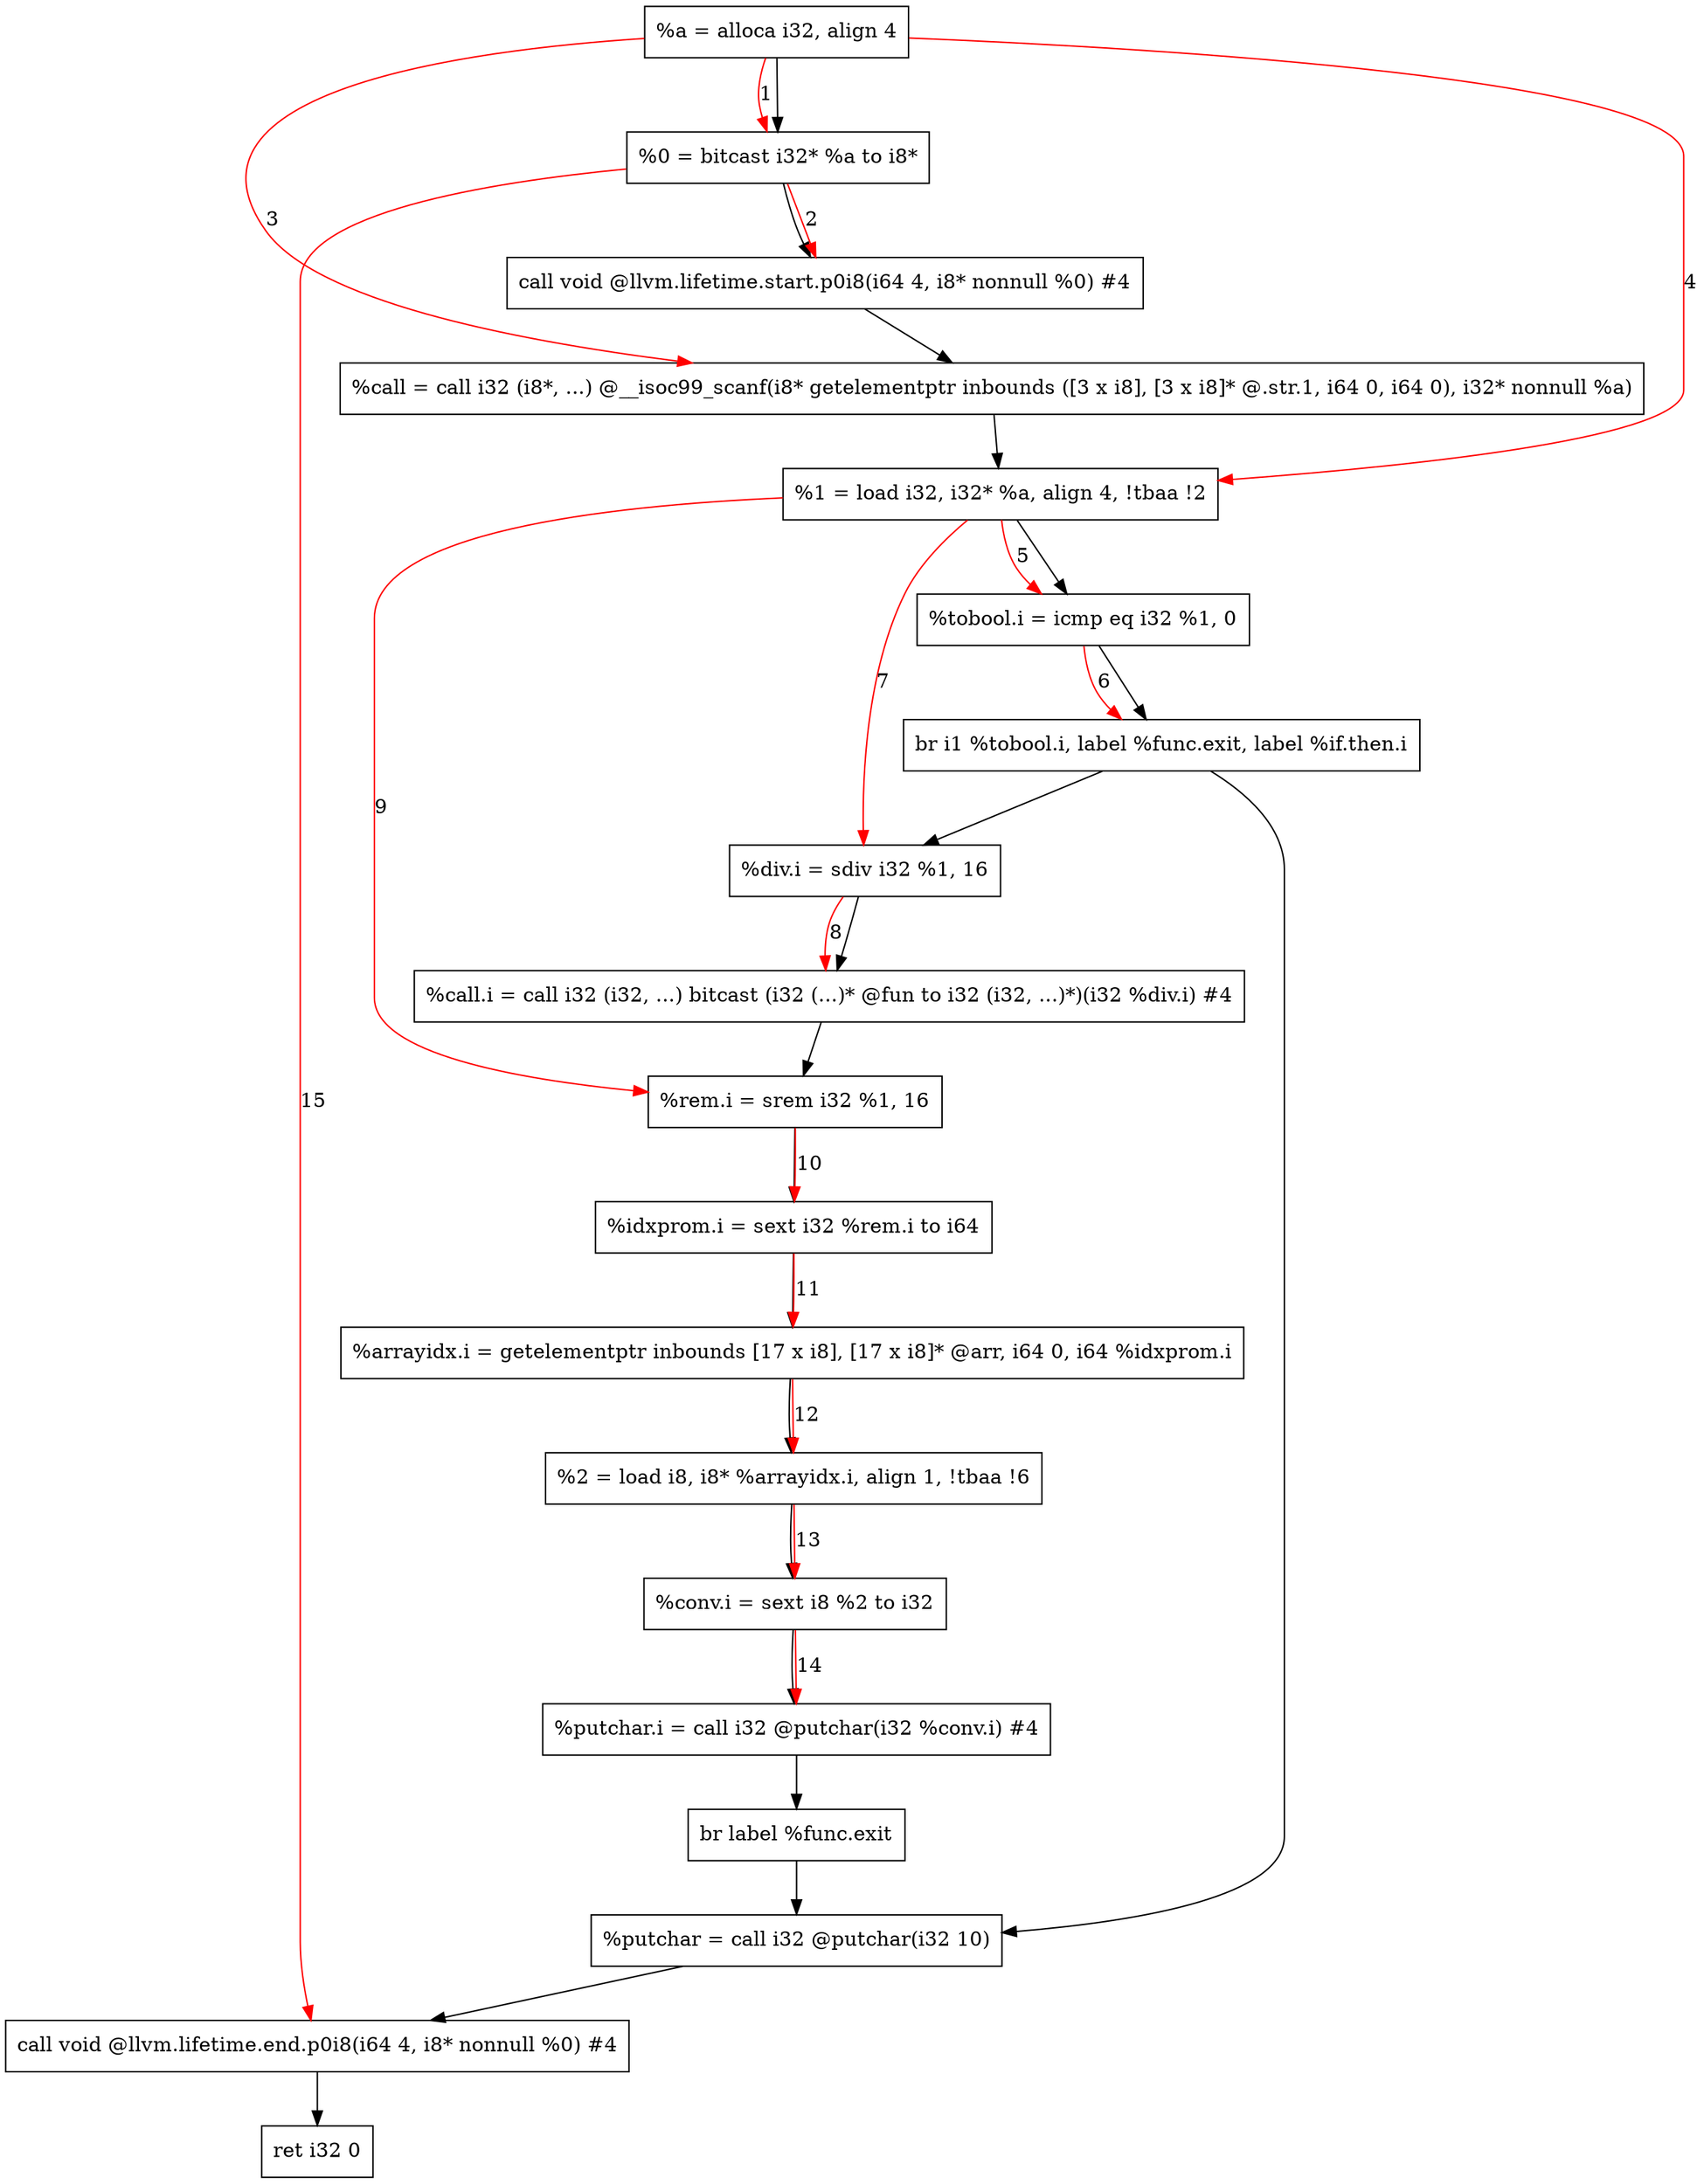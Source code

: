 digraph "CDFG for'main' function" {
	Node0x55e6571ba108[shape=record, label="  %a = alloca i32, align 4"]
	Node0x55e6571b9918[shape=record, label="  %0 = bitcast i32* %a to i8*"]
	Node0x55e6571bc088[shape=record, label="  call void @llvm.lifetime.start.p0i8(i64 4, i8* nonnull %0) #4"]
	Node0x55e6571bc338[shape=record, label="  %call = call i32 (i8*, ...) @__isoc99_scanf(i8* getelementptr inbounds ([3 x i8], [3 x i8]* @.str.1, i64 0, i64 0), i32* nonnull %a)"]
	Node0x55e6571bc3f8[shape=record, label="  %1 = load i32, i32* %a, align 4, !tbaa !2"]
	Node0x55e6571bc5c0[shape=record, label="  %tobool.i = icmp eq i32 %1, 0"]
	Node0x55e6571bc838[shape=record, label="  br i1 %tobool.i, label %func.exit, label %if.then.i"]
	Node0x55e6571bc8b0[shape=record, label="  %div.i = sdiv i32 %1, 16"]
	Node0x55e6571bc940[shape=record, label="  %call.i = call i32 (i32, ...) bitcast (i32 (...)* @fun to i32 (i32, ...)*)(i32 %div.i) #4"]
	Node0x55e6571bca30[shape=record, label="  %rem.i = srem i32 %1, 16"]
	Node0x55e6571bc7a8[shape=record, label="  %idxprom.i = sext i32 %rem.i to i64"]
	Node0x55e6571bcb08[shape=record, label="  %arrayidx.i = getelementptr inbounds [17 x i8], [17 x i8]* @arr, i64 0, i64 %idxprom.i"]
	Node0x55e6571bcba8[shape=record, label="  %2 = load i8, i8* %arrayidx.i, align 1, !tbaa !6"]
	Node0x55e6571bd248[shape=record, label="  %conv.i = sext i8 %2 to i32"]
	Node0x55e6571bd300[shape=record, label="  %putchar.i = call i32 @putchar(i32 %conv.i) #4"]
	Node0x55e6571bd588[shape=record, label="  br label %func.exit"]
	Node0x55e6571bd630[shape=record, label="  %putchar = call i32 @putchar(i32 10)"]
	Node0x55e6571bd898[shape=record, label="  call void @llvm.lifetime.end.p0i8(i64 4, i8* nonnull %0) #4"]
	Node0x55e6571bd958[shape=record, label="  ret i32 0"]
	Node0x55e6571ba108 -> Node0x55e6571b9918
	Node0x55e6571b9918 -> Node0x55e6571bc088
	Node0x55e6571bc088 -> Node0x55e6571bc338
	Node0x55e6571bc338 -> Node0x55e6571bc3f8
	Node0x55e6571bc3f8 -> Node0x55e6571bc5c0
	Node0x55e6571bc5c0 -> Node0x55e6571bc838
	Node0x55e6571bc838 -> Node0x55e6571bd630
	Node0x55e6571bc838 -> Node0x55e6571bc8b0
	Node0x55e6571bc8b0 -> Node0x55e6571bc940
	Node0x55e6571bc940 -> Node0x55e6571bca30
	Node0x55e6571bca30 -> Node0x55e6571bc7a8
	Node0x55e6571bc7a8 -> Node0x55e6571bcb08
	Node0x55e6571bcb08 -> Node0x55e6571bcba8
	Node0x55e6571bcba8 -> Node0x55e6571bd248
	Node0x55e6571bd248 -> Node0x55e6571bd300
	Node0x55e6571bd300 -> Node0x55e6571bd588
	Node0x55e6571bd588 -> Node0x55e6571bd630
	Node0x55e6571bd630 -> Node0x55e6571bd898
	Node0x55e6571bd898 -> Node0x55e6571bd958
edge [color=red]
	Node0x55e6571ba108 -> Node0x55e6571b9918[label="1"]
	Node0x55e6571b9918 -> Node0x55e6571bc088[label="2"]
	Node0x55e6571ba108 -> Node0x55e6571bc338[label="3"]
	Node0x55e6571ba108 -> Node0x55e6571bc3f8[label="4"]
	Node0x55e6571bc3f8 -> Node0x55e6571bc5c0[label="5"]
	Node0x55e6571bc5c0 -> Node0x55e6571bc838[label="6"]
	Node0x55e6571bc3f8 -> Node0x55e6571bc8b0[label="7"]
	Node0x55e6571bc8b0 -> Node0x55e6571bc940[label="8"]
	Node0x55e6571bc3f8 -> Node0x55e6571bca30[label="9"]
	Node0x55e6571bca30 -> Node0x55e6571bc7a8[label="10"]
	Node0x55e6571bc7a8 -> Node0x55e6571bcb08[label="11"]
	Node0x55e6571bcb08 -> Node0x55e6571bcba8[label="12"]
	Node0x55e6571bcba8 -> Node0x55e6571bd248[label="13"]
	Node0x55e6571bd248 -> Node0x55e6571bd300[label="14"]
	Node0x55e6571b9918 -> Node0x55e6571bd898[label="15"]
}
